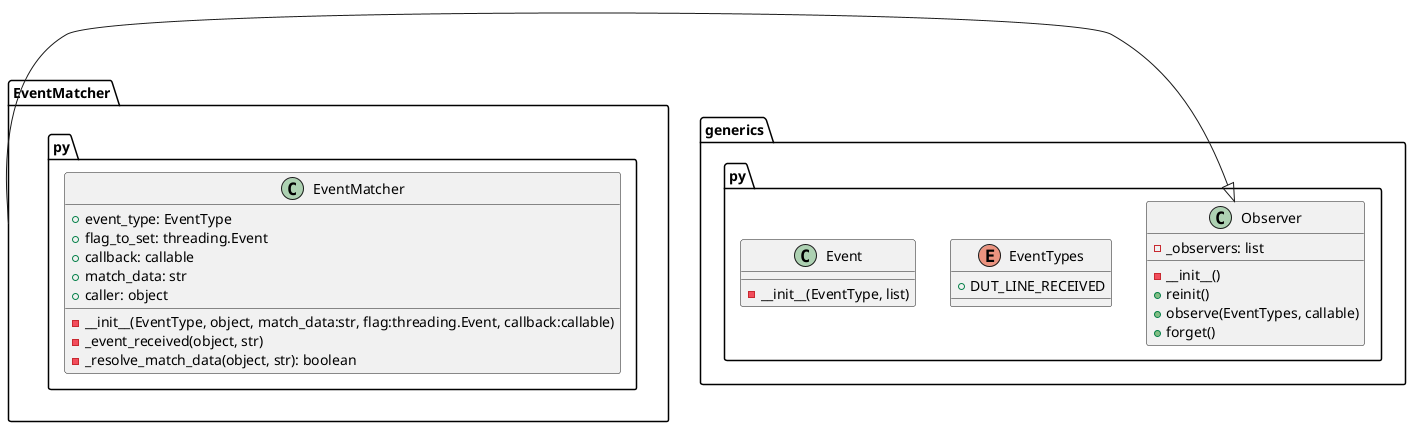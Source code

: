 @startuml

package generics.py{
    enum EventTypes{
        +DUT_LINE_RECEIVED
    }

    class Observer{
        -_observers: list
        -__init__()
        +reinit()
        +observe(EventTypes, callable)
        +forget()
    }

    class Event{
        -__init__(EventType, list)
    }
}
package EventMatcher.py{
    class EventMatcher{
        +event_type: EventType
        +flag_to_set: threading.Event
        +callback: callable
        +match_data: str
        +caller: object
        -__init__(EventType, object, match_data:str, flag:threading.Event, callback:callable)
        -_event_received(object, str)
        -_resolve_match_data(object, str): boolean
    }
}

EventMatcher -|> Observer


@enduml